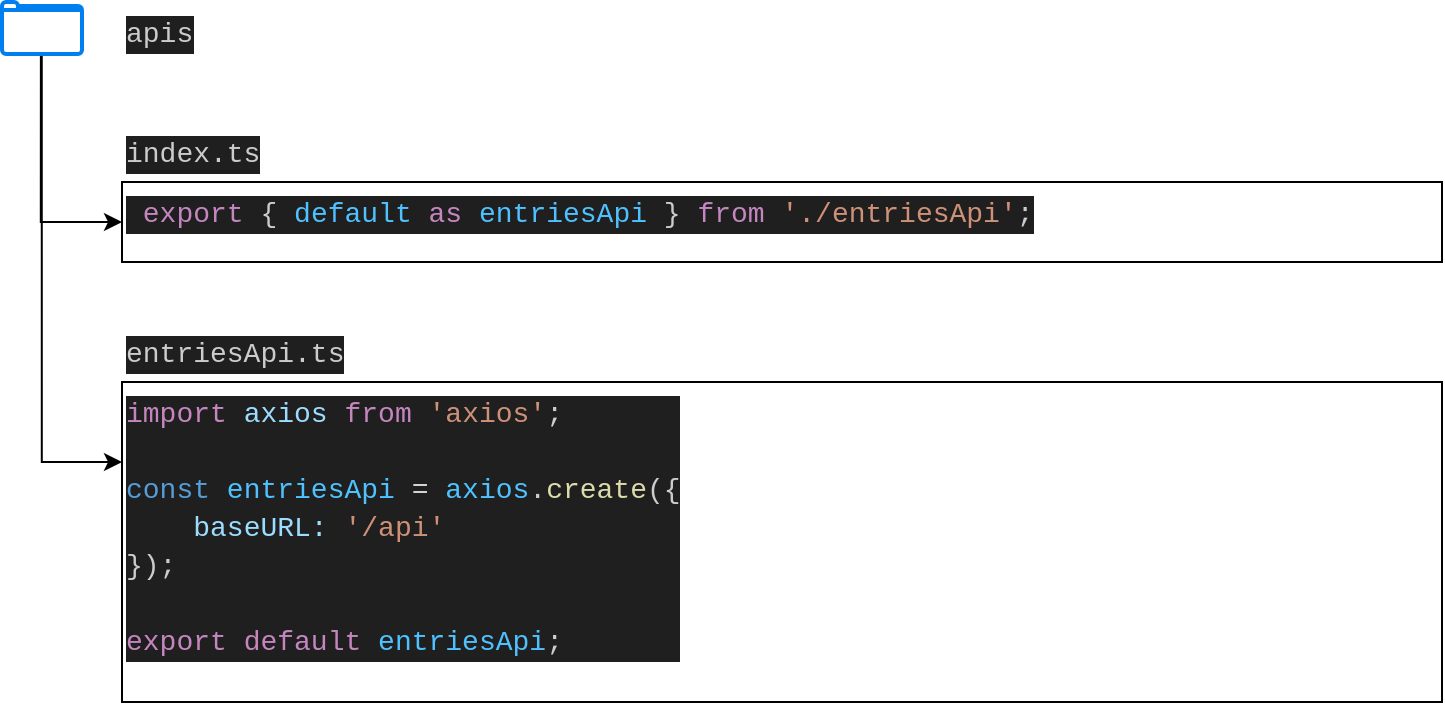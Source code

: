<mxfile version="21.6.5" type="device">
  <diagram name="Página-1" id="15zTdtoMW9P6-QUeW9Gj">
    <mxGraphModel dx="928" dy="562" grid="1" gridSize="10" guides="1" tooltips="1" connect="1" arrows="1" fold="1" page="1" pageScale="1" pageWidth="827" pageHeight="1169" math="0" shadow="0">
      <root>
        <mxCell id="0" />
        <mxCell id="1" parent="0" />
        <mxCell id="Z39Z_3SRcvqseODND6B9-1" value="&lt;div style=&quot;color: rgb(204, 204, 204); background-color: rgb(31, 31, 31); font-family: Consolas, &amp;quot;Courier New&amp;quot;, monospace; font-weight: normal; font-size: 14px; line-height: 19px;&quot;&gt;&lt;div&gt;&lt;span style=&quot;color: #cccccc;&quot;&gt;&amp;nbsp;&lt;/span&gt;&lt;span style=&quot;color: #c586c0;&quot;&gt;export&lt;/span&gt;&lt;span style=&quot;color: #cccccc;&quot;&gt; { &lt;/span&gt;&lt;span style=&quot;color: #4fc1ff;&quot;&gt;default&lt;/span&gt;&lt;span style=&quot;color: #cccccc;&quot;&gt; &lt;/span&gt;&lt;span style=&quot;color: #c586c0;&quot;&gt;as&lt;/span&gt;&lt;span style=&quot;color: #cccccc;&quot;&gt; &lt;/span&gt;&lt;span style=&quot;color: #4fc1ff;&quot;&gt;entriesApi&lt;/span&gt;&lt;span style=&quot;color: #cccccc;&quot;&gt; } &lt;/span&gt;&lt;span style=&quot;color: #c586c0;&quot;&gt;from&lt;/span&gt;&lt;span style=&quot;color: #cccccc;&quot;&gt; &lt;/span&gt;&lt;span style=&quot;color: #ce9178;&quot;&gt;&#39;./entriesApi&#39;&lt;/span&gt;&lt;span style=&quot;color: #cccccc;&quot;&gt;;&lt;/span&gt;&lt;/div&gt;&lt;/div&gt;" style="text;whiteSpace=wrap;html=1;labelBorderColor=none;rounded=0;strokeColor=#000000;" vertex="1" parent="1">
          <mxGeometry x="140" y="150" width="660" height="40" as="geometry" />
        </mxCell>
        <mxCell id="Z39Z_3SRcvqseODND6B9-2" value="&lt;div style=&quot;color: rgb(204, 204, 204); background-color: rgb(31, 31, 31); font-family: Consolas, &amp;quot;Courier New&amp;quot;, monospace; font-weight: normal; font-size: 14px; line-height: 19px;&quot;&gt;&lt;div&gt;&lt;span style=&quot;color: #c586c0;&quot;&gt;import&lt;/span&gt;&lt;span style=&quot;color: #cccccc;&quot;&gt; &lt;/span&gt;&lt;span style=&quot;color: #9cdcfe;&quot;&gt;axios&lt;/span&gt;&lt;span style=&quot;color: #cccccc;&quot;&gt; &lt;/span&gt;&lt;span style=&quot;color: #c586c0;&quot;&gt;from&lt;/span&gt;&lt;span style=&quot;color: #cccccc;&quot;&gt; &lt;/span&gt;&lt;span style=&quot;color: #ce9178;&quot;&gt;&#39;axios&#39;&lt;/span&gt;&lt;span style=&quot;color: #cccccc;&quot;&gt;;&lt;/span&gt;&lt;/div&gt;&lt;br&gt;&lt;div&gt;&lt;span style=&quot;color: #569cd6;&quot;&gt;const&lt;/span&gt;&lt;span style=&quot;color: #cccccc;&quot;&gt; &lt;/span&gt;&lt;span style=&quot;color: #4fc1ff;&quot;&gt;entriesApi&lt;/span&gt;&lt;span style=&quot;color: #cccccc;&quot;&gt; &lt;/span&gt;&lt;span style=&quot;color: #d4d4d4;&quot;&gt;=&lt;/span&gt;&lt;span style=&quot;color: #cccccc;&quot;&gt; &lt;/span&gt;&lt;span style=&quot;color: #4fc1ff;&quot;&gt;axios&lt;/span&gt;&lt;span style=&quot;color: #cccccc;&quot;&gt;.&lt;/span&gt;&lt;span style=&quot;color: #dcdcaa;&quot;&gt;create&lt;/span&gt;&lt;span style=&quot;color: #cccccc;&quot;&gt;({&lt;/span&gt;&lt;/div&gt;&lt;div&gt;&lt;span style=&quot;color: #cccccc;&quot;&gt;&amp;nbsp; &amp;nbsp; &lt;/span&gt;&lt;span style=&quot;color: #9cdcfe;&quot;&gt;baseURL&lt;/span&gt;&lt;span style=&quot;color: #9cdcfe;&quot;&gt;:&lt;/span&gt;&lt;span style=&quot;color: #cccccc;&quot;&gt; &lt;/span&gt;&lt;span style=&quot;color: #ce9178;&quot;&gt;&#39;/api&#39;&lt;/span&gt;&lt;/div&gt;&lt;div&gt;&lt;span style=&quot;color: #cccccc;&quot;&gt;});&lt;/span&gt;&lt;/div&gt;&lt;br&gt;&lt;div&gt;&lt;span style=&quot;color: #c586c0;&quot;&gt;export&lt;/span&gt;&lt;span style=&quot;color: #cccccc;&quot;&gt; &lt;/span&gt;&lt;span style=&quot;color: #c586c0;&quot;&gt;default&lt;/span&gt;&lt;span style=&quot;color: #cccccc;&quot;&gt; &lt;/span&gt;&lt;span style=&quot;color: #4fc1ff;&quot;&gt;entriesApi&lt;/span&gt;&lt;span style=&quot;color: #cccccc;&quot;&gt;;&lt;/span&gt;&lt;/div&gt;&lt;/div&gt;" style="text;whiteSpace=wrap;html=1;strokeColor=#000000;" vertex="1" parent="1">
          <mxGeometry x="140" y="250" width="660" height="160" as="geometry" />
        </mxCell>
        <mxCell id="Z39Z_3SRcvqseODND6B9-5" style="edgeStyle=orthogonalEdgeStyle;rounded=0;orthogonalLoop=1;jettySize=auto;html=1;entryX=0;entryY=0.5;entryDx=0;entryDy=0;exitX=0.486;exitY=1.012;exitDx=0;exitDy=0;exitPerimeter=0;strokeColor=#000000;" edge="1" parent="1" source="Z39Z_3SRcvqseODND6B9-3" target="Z39Z_3SRcvqseODND6B9-1">
          <mxGeometry relative="1" as="geometry" />
        </mxCell>
        <mxCell id="Z39Z_3SRcvqseODND6B9-6" style="edgeStyle=orthogonalEdgeStyle;rounded=0;orthogonalLoop=1;jettySize=auto;html=1;entryX=0;entryY=0.25;entryDx=0;entryDy=0;exitX=0.497;exitY=1.03;exitDx=0;exitDy=0;exitPerimeter=0;strokeColor=#000000;" edge="1" parent="1" source="Z39Z_3SRcvqseODND6B9-3" target="Z39Z_3SRcvqseODND6B9-2">
          <mxGeometry relative="1" as="geometry" />
        </mxCell>
        <mxCell id="Z39Z_3SRcvqseODND6B9-3" value="" style="html=1;verticalLabelPosition=bottom;align=center;labelBackgroundColor=#ffffff;verticalAlign=top;strokeWidth=2;strokeColor=#0080F0;shadow=0;dashed=0;shape=mxgraph.ios7.icons.folder;aspect=fixed;" vertex="1" parent="1">
          <mxGeometry x="80" y="60" width="40" height="26" as="geometry" />
        </mxCell>
        <mxCell id="Z39Z_3SRcvqseODND6B9-4" value="&lt;div style=&quot;color: rgb(204, 204, 204); background-color: rgb(31, 31, 31); font-family: Consolas, &amp;quot;Courier New&amp;quot;, monospace; font-weight: normal; font-size: 14px; line-height: 19px;&quot;&gt;&lt;div&gt;apis&lt;/div&gt;&lt;/div&gt;" style="text;whiteSpace=wrap;html=1;" vertex="1" parent="1">
          <mxGeometry x="140" y="60" width="450" height="40" as="geometry" />
        </mxCell>
        <mxCell id="Z39Z_3SRcvqseODND6B9-7" value="&lt;div style=&quot;color: rgb(204, 204, 204); background-color: rgb(31, 31, 31); font-family: Consolas, &amp;quot;Courier New&amp;quot;, monospace; font-weight: normal; font-size: 14px; line-height: 19px;&quot;&gt;&lt;div&gt;index.ts&lt;/div&gt;&lt;/div&gt;" style="text;whiteSpace=wrap;html=1;" vertex="1" parent="1">
          <mxGeometry x="140" y="120" width="450" height="40" as="geometry" />
        </mxCell>
        <mxCell id="Z39Z_3SRcvqseODND6B9-8" value="&lt;div style=&quot;color: rgb(204, 204, 204); background-color: rgb(31, 31, 31); font-family: Consolas, &amp;quot;Courier New&amp;quot;, monospace; font-weight: normal; font-size: 14px; line-height: 19px;&quot;&gt;&lt;div&gt;entriesApi.ts&lt;/div&gt;&lt;/div&gt;" style="text;whiteSpace=wrap;html=1;" vertex="1" parent="1">
          <mxGeometry x="140" y="220" width="450" height="40" as="geometry" />
        </mxCell>
      </root>
    </mxGraphModel>
  </diagram>
</mxfile>
